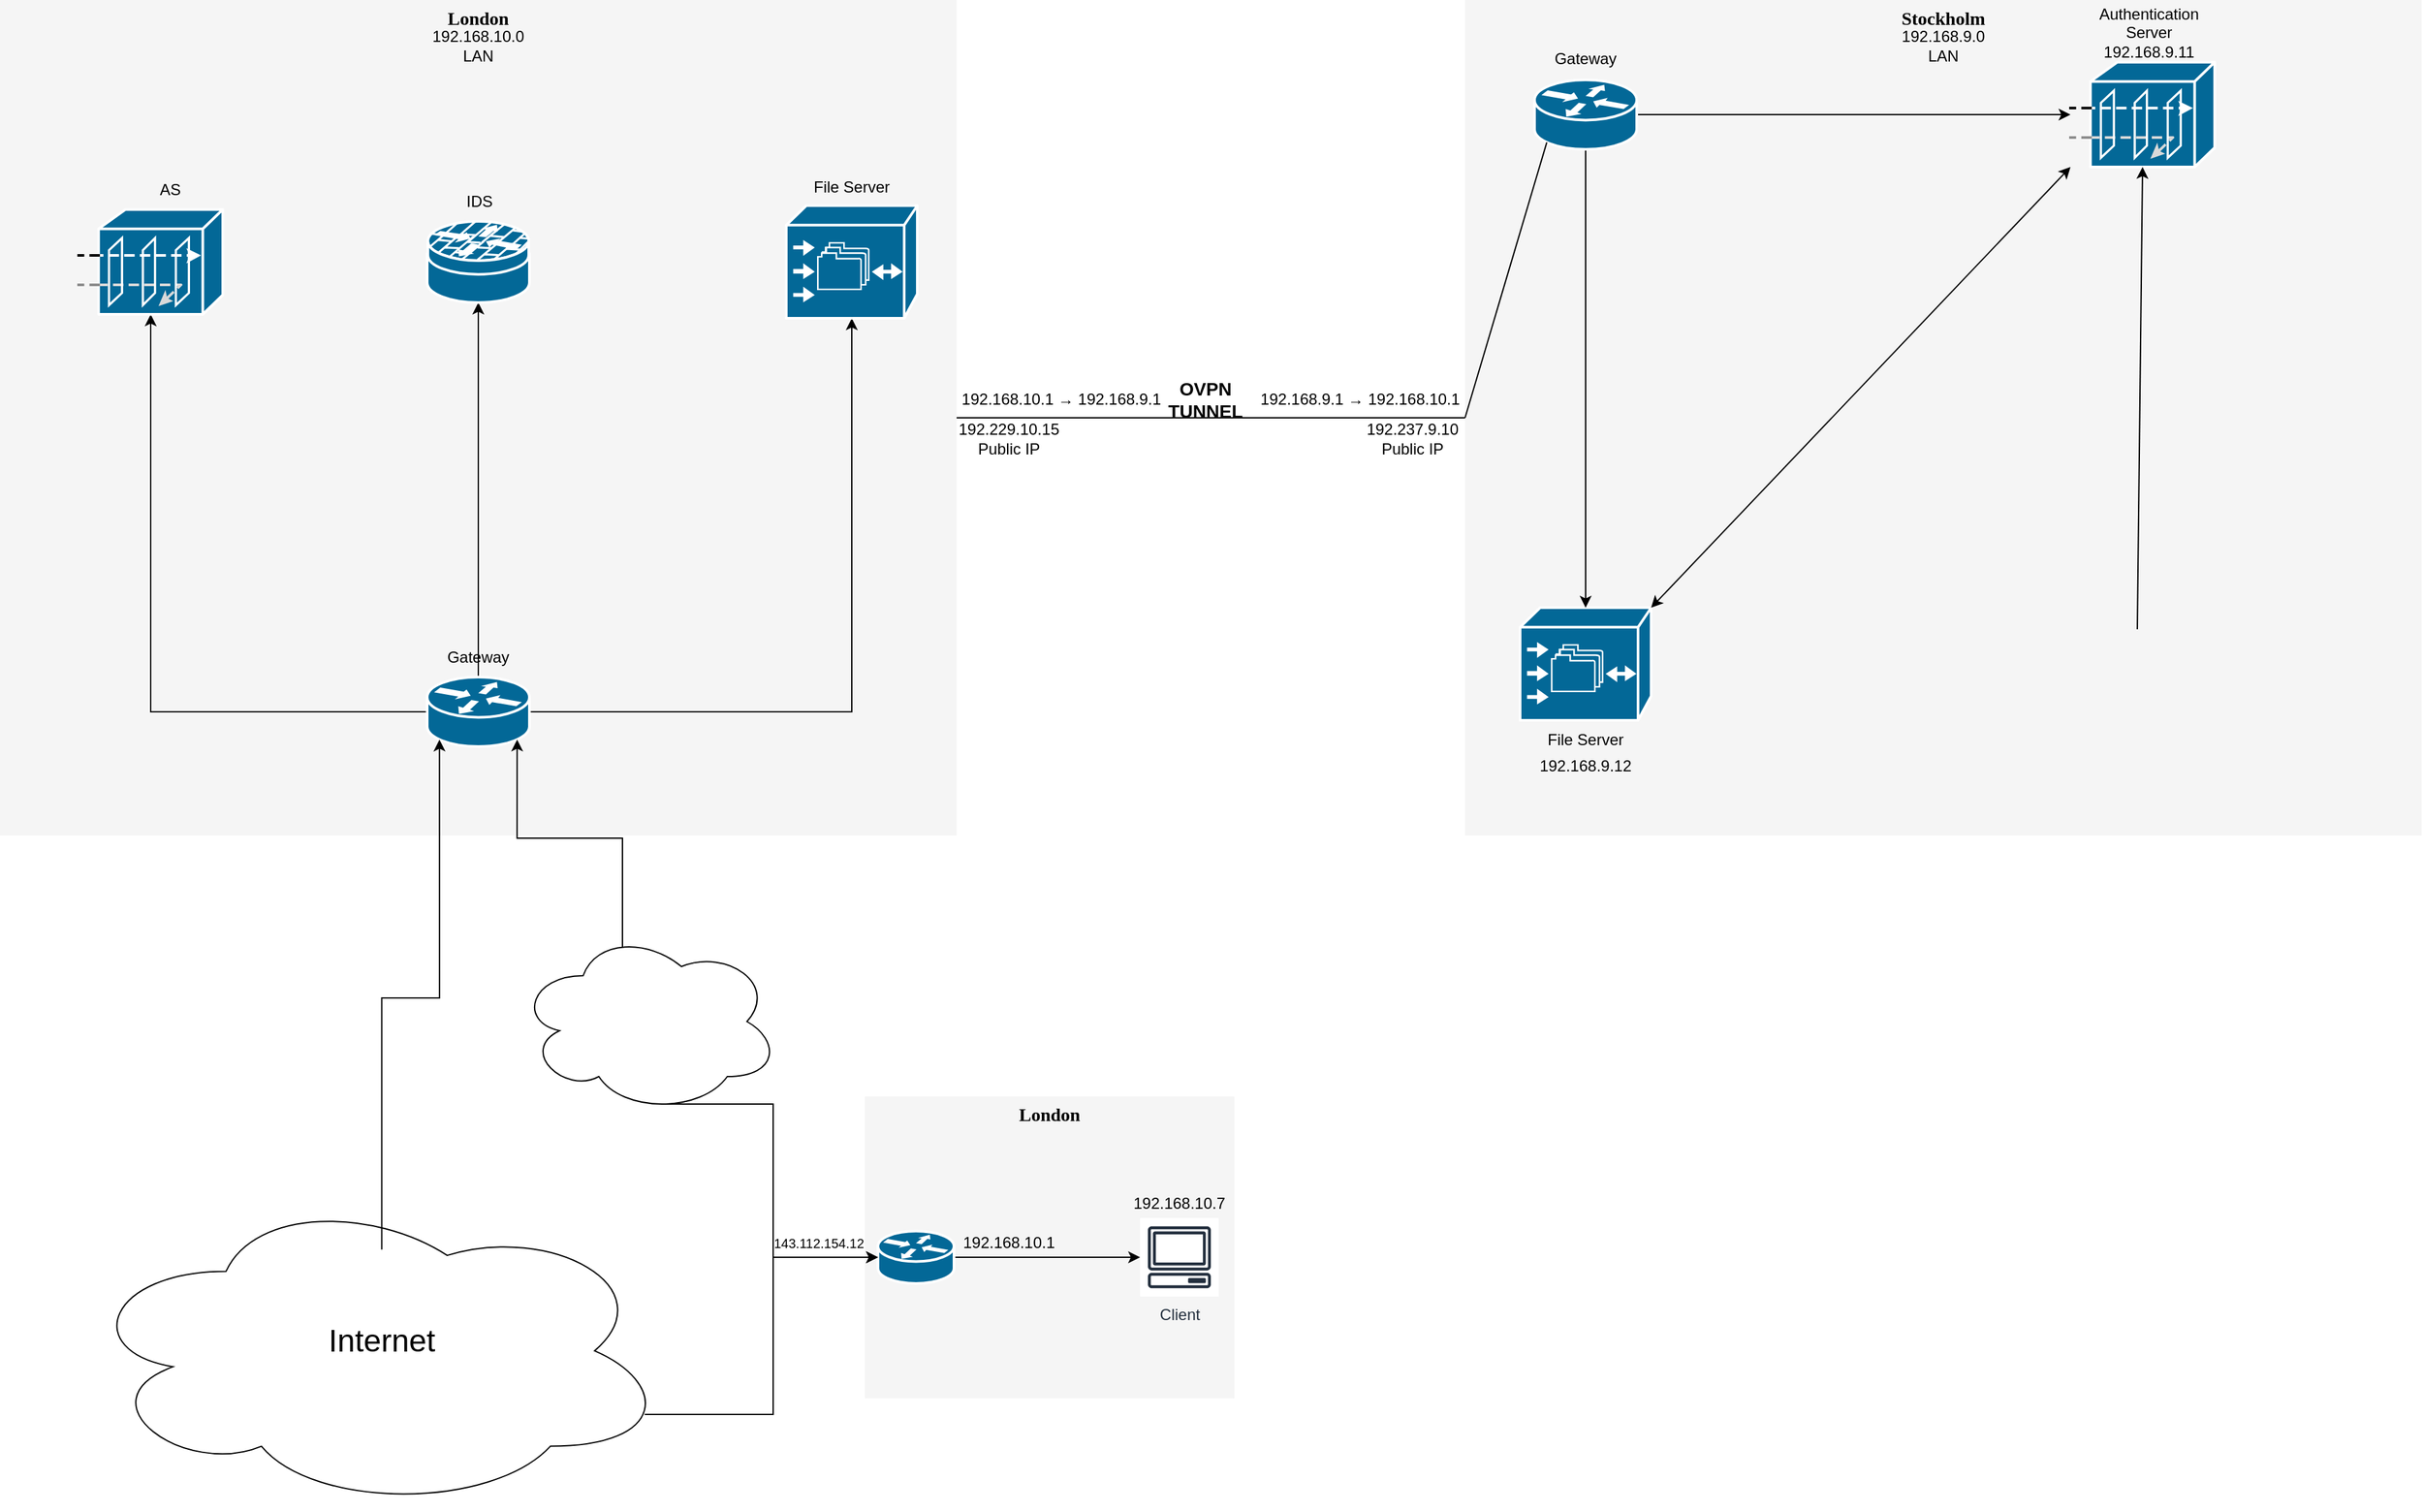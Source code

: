 <mxfile version="16.5.3" type="github">
  <diagram name="Page-1" id="c37626ed-c26b-45fb-9056-f9ebc6bb27b6">
    <mxGraphModel dx="-351" dy="795" grid="1" gridSize="10" guides="1" tooltips="1" connect="1" arrows="1" fold="1" page="1" pageScale="1" pageWidth="1100" pageHeight="850" background="none" math="0" shadow="0">
      <root>
        <mxCell id="0" />
        <mxCell id="1" parent="0" />
        <mxCell id="N28YlUNtLmQZ9LZBREEU-2" value="Stockholm" style="whiteSpace=wrap;html=1;rounded=0;shadow=0;comic=0;strokeWidth=1;fontFamily=Verdana;fontSize=14;fillColor=#f5f5f5;strokeColor=none;fontStyle=1;verticalAlign=top;" parent="1" vertex="1">
          <mxGeometry x="2218" y="120" width="730" height="638" as="geometry" />
        </mxCell>
        <mxCell id="1c7a67bf8fd3230f-20" value="" style="shape=mxgraph.cisco.storage.cisco_file_engine;html=1;dashed=0;fillColor=#036897;strokeColor=#ffffff;strokeWidth=2;verticalLabelPosition=bottom;verticalAlign=top;rounded=0;shadow=0;comic=0;fontFamily=Verdana;fontSize=12;" parent="1" vertex="1">
          <mxGeometry x="2260" y="584" width="100" height="86" as="geometry" />
        </mxCell>
        <mxCell id="N28YlUNtLmQZ9LZBREEU-1" value="London" style="whiteSpace=wrap;html=1;rounded=0;shadow=0;comic=0;strokeWidth=1;fontFamily=Verdana;fontSize=14;fillColor=#f5f5f5;strokeColor=none;fontStyle=1;verticalAlign=top;" parent="1" vertex="1">
          <mxGeometry x="1100" y="120" width="730" height="638" as="geometry" />
        </mxCell>
        <mxCell id="N28YlUNtLmQZ9LZBREEU-7" value="" style="endArrow=none;html=1;rounded=0;exitX=1;exitY=0.5;exitDx=0;exitDy=0;entryX=0;entryY=0.5;entryDx=0;entryDy=0;" parent="1" source="N28YlUNtLmQZ9LZBREEU-1" target="N28YlUNtLmQZ9LZBREEU-2" edge="1">
          <mxGeometry width="50" height="50" relative="1" as="geometry">
            <mxPoint x="1980" y="570" as="sourcePoint" />
            <mxPoint x="2030" y="520" as="targetPoint" />
          </mxGeometry>
        </mxCell>
        <mxCell id="N28YlUNtLmQZ9LZBREEU-8" value="&lt;h3&gt;OVPN TUNNEL&lt;/h3&gt;" style="text;html=1;strokeColor=none;fillColor=none;align=center;verticalAlign=middle;whiteSpace=wrap;rounded=0;" parent="1" vertex="1">
          <mxGeometry x="1990" y="410" width="60" height="30" as="geometry" />
        </mxCell>
        <mxCell id="N28YlUNtLmQZ9LZBREEU-9" value="192.237.9.10&lt;br&gt;Public IP" style="text;html=1;strokeColor=none;fillColor=none;align=center;verticalAlign=middle;whiteSpace=wrap;rounded=0;" parent="1" vertex="1">
          <mxGeometry x="2138" y="440" width="80" height="30" as="geometry" />
        </mxCell>
        <mxCell id="N28YlUNtLmQZ9LZBREEU-10" value="192.229.10.15&lt;br&gt;Public IP" style="text;html=1;strokeColor=none;fillColor=none;align=center;verticalAlign=middle;whiteSpace=wrap;rounded=0;" parent="1" vertex="1">
          <mxGeometry x="1830" y="440" width="80" height="30" as="geometry" />
        </mxCell>
        <mxCell id="N28YlUNtLmQZ9LZBREEU-13" value="File Server" style="text;html=1;strokeColor=none;fillColor=none;align=center;verticalAlign=middle;whiteSpace=wrap;rounded=0;" parent="1" vertex="1">
          <mxGeometry x="2280" y="670" width="60" height="30" as="geometry" />
        </mxCell>
        <mxCell id="N28YlUNtLmQZ9LZBREEU-33" style="edgeStyle=orthogonalEdgeStyle;rounded=0;orthogonalLoop=1;jettySize=auto;html=1;entryX=0;entryY=0.5;entryDx=0;entryDy=0;entryPerimeter=0;" parent="1" source="N28YlUNtLmQZ9LZBREEU-14" target="N28YlUNtLmQZ9LZBREEU-18" edge="1">
          <mxGeometry relative="1" as="geometry" />
        </mxCell>
        <mxCell id="N28YlUNtLmQZ9LZBREEU-34" style="edgeStyle=orthogonalEdgeStyle;rounded=0;orthogonalLoop=1;jettySize=auto;html=1;exitX=0.12;exitY=0.9;exitDx=0;exitDy=0;exitPerimeter=0;entryX=0.5;entryY=0;entryDx=0;entryDy=0;entryPerimeter=0;" parent="1" source="N28YlUNtLmQZ9LZBREEU-14" target="1c7a67bf8fd3230f-20" edge="1">
          <mxGeometry relative="1" as="geometry">
            <Array as="points">
              <mxPoint x="2310" y="229" />
            </Array>
          </mxGeometry>
        </mxCell>
        <mxCell id="N28YlUNtLmQZ9LZBREEU-14" value="" style="shape=mxgraph.cisco.routers.router;sketch=0;html=1;pointerEvents=1;dashed=0;fillColor=#036897;strokeColor=#ffffff;strokeWidth=2;verticalLabelPosition=bottom;verticalAlign=top;align=center;outlineConnect=0;" parent="1" vertex="1">
          <mxGeometry x="2271" y="181" width="78" height="53" as="geometry" />
        </mxCell>
        <mxCell id="N28YlUNtLmQZ9LZBREEU-15" value="Gateway" style="text;html=1;strokeColor=none;fillColor=none;align=center;verticalAlign=middle;whiteSpace=wrap;rounded=0;" parent="1" vertex="1">
          <mxGeometry x="2280" y="150" width="60" height="30" as="geometry" />
        </mxCell>
        <mxCell id="N28YlUNtLmQZ9LZBREEU-18" value="" style="shape=mxgraph.cisco.security.guard;sketch=0;html=1;pointerEvents=1;dashed=0;fillColor=#036897;strokeColor=#ffffff;strokeWidth=2;verticalLabelPosition=bottom;verticalAlign=top;align=center;outlineConnect=0;" parent="1" vertex="1">
          <mxGeometry x="2680" y="167.5" width="110" height="80" as="geometry" />
        </mxCell>
        <mxCell id="N28YlUNtLmQZ9LZBREEU-19" value="Authentication&lt;br&gt;Server&lt;br&gt;192.168.9.11" style="text;html=1;strokeColor=none;fillColor=none;align=center;verticalAlign=middle;whiteSpace=wrap;rounded=0;" parent="1" vertex="1">
          <mxGeometry x="2710" y="130" width="60" height="30" as="geometry" />
        </mxCell>
        <mxCell id="N28YlUNtLmQZ9LZBREEU-24" value="" style="endArrow=classic;startArrow=classic;html=1;rounded=0;exitX=1;exitY=0;exitDx=0;exitDy=0;exitPerimeter=0;entryX=0;entryY=1;entryDx=0;entryDy=0;entryPerimeter=0;" parent="1" source="1c7a67bf8fd3230f-20" target="N28YlUNtLmQZ9LZBREEU-18" edge="1">
          <mxGeometry width="50" height="50" relative="1" as="geometry">
            <mxPoint x="2370" y="560" as="sourcePoint" />
            <mxPoint x="2420" y="510" as="targetPoint" />
          </mxGeometry>
        </mxCell>
        <mxCell id="N28YlUNtLmQZ9LZBREEU-25" value="" style="endArrow=classic;html=1;rounded=0;entryX=0.5;entryY=1;entryDx=0;entryDy=0;entryPerimeter=0;exitX=0.5;exitY=0;exitDx=0;exitDy=0;exitPerimeter=0;" parent="1" target="N28YlUNtLmQZ9LZBREEU-18" edge="1">
          <mxGeometry width="50" height="50" relative="1" as="geometry">
            <mxPoint x="2731" y="600.5" as="sourcePoint" />
            <mxPoint x="2420" y="520" as="targetPoint" />
          </mxGeometry>
        </mxCell>
        <mxCell id="N28YlUNtLmQZ9LZBREEU-26" value="192.168.9.0&lt;br&gt;LAN" style="text;html=1;strokeColor=none;fillColor=none;align=center;verticalAlign=middle;whiteSpace=wrap;rounded=0;" parent="1" vertex="1">
          <mxGeometry x="2543" y="140" width="80" height="30" as="geometry" />
        </mxCell>
        <mxCell id="N28YlUNtLmQZ9LZBREEU-27" value="192.168.9.12" style="text;html=1;strokeColor=none;fillColor=none;align=center;verticalAlign=middle;whiteSpace=wrap;rounded=0;" parent="1" vertex="1">
          <mxGeometry x="2270" y="690" width="80" height="30" as="geometry" />
        </mxCell>
        <mxCell id="N28YlUNtLmQZ9LZBREEU-29" value="" style="endArrow=none;html=1;rounded=0;exitX=0;exitY=0.5;exitDx=0;exitDy=0;entryX=0.12;entryY=0.9;entryDx=0;entryDy=0;entryPerimeter=0;" parent="1" source="N28YlUNtLmQZ9LZBREEU-2" target="N28YlUNtLmQZ9LZBREEU-14" edge="1">
          <mxGeometry width="50" height="50" relative="1" as="geometry">
            <mxPoint x="2080" y="370" as="sourcePoint" />
            <mxPoint x="2130" y="320" as="targetPoint" />
          </mxGeometry>
        </mxCell>
        <mxCell id="N28YlUNtLmQZ9LZBREEU-37" value="Gateway" style="text;html=1;strokeColor=none;fillColor=none;align=center;verticalAlign=middle;whiteSpace=wrap;rounded=0;" parent="1" vertex="1">
          <mxGeometry x="1435" y="607" width="60" height="30" as="geometry" />
        </mxCell>
        <mxCell id="N28YlUNtLmQZ9LZBREEU-43" value="192.168.10.0&lt;br&gt;LAN" style="text;html=1;strokeColor=none;fillColor=none;align=center;verticalAlign=middle;whiteSpace=wrap;rounded=0;" parent="1" vertex="1">
          <mxGeometry x="1435" y="140" width="60" height="30" as="geometry" />
        </mxCell>
        <mxCell id="N28YlUNtLmQZ9LZBREEU-53" value="&lt;div style=&quot;text-align: left&quot;&gt;&lt;font style=&quot;font-size: 12px&quot;&gt;192.168.10.1&amp;nbsp;&lt;span style=&quot;text-align: center&quot;&gt;→ 192.168.9.1&lt;/span&gt;&lt;/font&gt;&lt;/div&gt;" style="text;html=1;strokeColor=none;fillColor=none;align=center;verticalAlign=middle;whiteSpace=wrap;rounded=0;" parent="1" vertex="1">
          <mxGeometry x="1830" y="410" width="160" height="30" as="geometry" />
        </mxCell>
        <mxCell id="N28YlUNtLmQZ9LZBREEU-54" value="&lt;div style=&quot;text-align: left&quot;&gt;&lt;font style=&quot;font-size: 12px&quot;&gt;192.168.9.1&amp;nbsp;&lt;span style=&quot;text-align: center&quot;&gt;→ 192.168.10.1&lt;/span&gt;&lt;/font&gt;&lt;/div&gt;" style="text;html=1;strokeColor=none;fillColor=none;align=center;verticalAlign=middle;whiteSpace=wrap;rounded=0;" parent="1" vertex="1">
          <mxGeometry x="2058" y="410" width="160" height="30" as="geometry" />
        </mxCell>
        <mxCell id="gRUcOE9CfGCtsJtimKDV-1" value="London" style="whiteSpace=wrap;html=1;rounded=0;shadow=0;comic=0;strokeWidth=1;fontFamily=Verdana;fontSize=14;fillColor=#f5f5f5;strokeColor=none;fontStyle=1;verticalAlign=top;" parent="1" vertex="1">
          <mxGeometry x="1760" y="957.25" width="282" height="230.5" as="geometry" />
        </mxCell>
        <mxCell id="hzm-aWV2wav2DxI-R75p-21" style="edgeStyle=orthogonalEdgeStyle;rounded=0;orthogonalLoop=1;jettySize=auto;html=1;exitX=1;exitY=0.5;exitDx=0;exitDy=0;exitPerimeter=0;fontSize=24;" edge="1" parent="1" source="gRUcOE9CfGCtsJtimKDV-7" target="hzm-aWV2wav2DxI-R75p-19">
          <mxGeometry relative="1" as="geometry" />
        </mxCell>
        <mxCell id="gRUcOE9CfGCtsJtimKDV-7" value="" style="shape=mxgraph.cisco.routers.router;sketch=0;html=1;pointerEvents=1;dashed=0;fillColor=#036897;strokeColor=#ffffff;strokeWidth=2;verticalLabelPosition=bottom;verticalAlign=top;align=center;outlineConnect=0;" parent="1" vertex="1">
          <mxGeometry x="1770" y="1060" width="58" height="40" as="geometry" />
        </mxCell>
        <mxCell id="VoIpoD_sD3zL7hZzoFKK-15" style="edgeStyle=orthogonalEdgeStyle;rounded=0;orthogonalLoop=1;jettySize=auto;html=1;exitX=0;exitY=0.5;exitDx=0;exitDy=0;exitPerimeter=0;entryX=0.5;entryY=1;entryDx=0;entryDy=0;entryPerimeter=0;fontSize=24;" parent="1" source="VoIpoD_sD3zL7hZzoFKK-5" target="VoIpoD_sD3zL7hZzoFKK-9" edge="1">
          <mxGeometry relative="1" as="geometry" />
        </mxCell>
        <mxCell id="VoIpoD_sD3zL7hZzoFKK-16" style="edgeStyle=orthogonalEdgeStyle;rounded=0;orthogonalLoop=1;jettySize=auto;html=1;exitX=1;exitY=0.5;exitDx=0;exitDy=0;exitPerimeter=0;entryX=0.5;entryY=1;entryDx=0;entryDy=0;entryPerimeter=0;fontSize=24;" parent="1" source="VoIpoD_sD3zL7hZzoFKK-5" target="VoIpoD_sD3zL7hZzoFKK-10" edge="1">
          <mxGeometry relative="1" as="geometry" />
        </mxCell>
        <mxCell id="VoIpoD_sD3zL7hZzoFKK-17" style="edgeStyle=orthogonalEdgeStyle;rounded=0;orthogonalLoop=1;jettySize=auto;html=1;exitX=0.5;exitY=0;exitDx=0;exitDy=0;exitPerimeter=0;entryX=0.5;entryY=1;entryDx=0;entryDy=0;entryPerimeter=0;fontSize=24;" parent="1" source="VoIpoD_sD3zL7hZzoFKK-5" target="VoIpoD_sD3zL7hZzoFKK-12" edge="1">
          <mxGeometry relative="1" as="geometry" />
        </mxCell>
        <mxCell id="VoIpoD_sD3zL7hZzoFKK-5" value="" style="shape=mxgraph.cisco.routers.router;sketch=0;html=1;pointerEvents=1;dashed=0;fillColor=#036897;strokeColor=#ffffff;strokeWidth=2;verticalLabelPosition=bottom;verticalAlign=top;align=center;outlineConnect=0;" parent="1" vertex="1">
          <mxGeometry x="1426" y="637" width="78" height="53" as="geometry" />
        </mxCell>
        <mxCell id="VoIpoD_sD3zL7hZzoFKK-9" value="" style="shape=mxgraph.cisco.security.guard;sketch=0;html=1;pointerEvents=1;dashed=0;fillColor=#036897;strokeColor=#ffffff;strokeWidth=2;verticalLabelPosition=bottom;verticalAlign=top;align=center;outlineConnect=0;" parent="1" vertex="1">
          <mxGeometry x="1160" y="280" width="110" height="80" as="geometry" />
        </mxCell>
        <mxCell id="VoIpoD_sD3zL7hZzoFKK-10" value="" style="shape=mxgraph.cisco.storage.cisco_file_engine;html=1;dashed=0;fillColor=#036897;strokeColor=#ffffff;strokeWidth=2;verticalLabelPosition=bottom;verticalAlign=top;rounded=0;shadow=0;comic=0;fontFamily=Verdana;fontSize=12;" parent="1" vertex="1">
          <mxGeometry x="1700" y="277" width="100" height="86" as="geometry" />
        </mxCell>
        <mxCell id="hzm-aWV2wav2DxI-R75p-27" style="edgeStyle=orthogonalEdgeStyle;rounded=0;orthogonalLoop=1;jettySize=auto;html=1;exitX=0.96;exitY=0.7;exitDx=0;exitDy=0;exitPerimeter=0;entryX=0;entryY=0.5;entryDx=0;entryDy=0;entryPerimeter=0;fontSize=12;" edge="1" parent="1" source="VoIpoD_sD3zL7hZzoFKK-11" target="gRUcOE9CfGCtsJtimKDV-7">
          <mxGeometry relative="1" as="geometry" />
        </mxCell>
        <mxCell id="VoIpoD_sD3zL7hZzoFKK-11" value="" style="ellipse;shape=cloud;whiteSpace=wrap;html=1;fontSize=24;" parent="1" vertex="1">
          <mxGeometry x="1160" y="1030" width="450" height="242.87" as="geometry" />
        </mxCell>
        <mxCell id="hzm-aWV2wav2DxI-R75p-15" style="edgeStyle=orthogonalEdgeStyle;rounded=0;orthogonalLoop=1;jettySize=auto;html=1;entryX=0.12;entryY=0.9;entryDx=0;entryDy=0;entryPerimeter=0;fontSize=24;" edge="1" parent="1" source="VoIpoD_sD3zL7hZzoFKK-2" target="VoIpoD_sD3zL7hZzoFKK-5">
          <mxGeometry relative="1" as="geometry" />
        </mxCell>
        <mxCell id="VoIpoD_sD3zL7hZzoFKK-2" value="&lt;font style=&quot;font-size: 24px&quot;&gt;Internet&lt;/font&gt;" style="text;html=1;strokeColor=none;fillColor=none;align=center;verticalAlign=middle;whiteSpace=wrap;rounded=0;" parent="1" vertex="1">
          <mxGeometry x="1329.72" y="1074.12" width="123.19" height="140" as="geometry" />
        </mxCell>
        <mxCell id="VoIpoD_sD3zL7hZzoFKK-12" value="" style="shape=mxgraph.cisco.security.router_firewall;sketch=0;html=1;pointerEvents=1;dashed=0;fillColor=#036897;strokeColor=#ffffff;strokeWidth=2;verticalLabelPosition=bottom;verticalAlign=top;align=center;outlineConnect=0;fontSize=24;" parent="1" vertex="1">
          <mxGeometry x="1426" y="289" width="78" height="62" as="geometry" />
        </mxCell>
        <mxCell id="VoIpoD_sD3zL7hZzoFKK-18" value="File Server" style="text;html=1;strokeColor=none;fillColor=none;align=center;verticalAlign=middle;whiteSpace=wrap;rounded=0;" parent="1" vertex="1">
          <mxGeometry x="1710" y="247.5" width="80" height="30" as="geometry" />
        </mxCell>
        <mxCell id="hzm-aWV2wav2DxI-R75p-2" value="AS" style="text;html=1;strokeColor=none;fillColor=none;align=center;verticalAlign=middle;whiteSpace=wrap;rounded=0;" vertex="1" parent="1">
          <mxGeometry x="1190" y="250" width="80" height="30" as="geometry" />
        </mxCell>
        <mxCell id="hzm-aWV2wav2DxI-R75p-3" value="IDS" style="text;html=1;strokeColor=none;fillColor=none;align=center;verticalAlign=middle;whiteSpace=wrap;rounded=0;" vertex="1" parent="1">
          <mxGeometry x="1426" y="259" width="80" height="30" as="geometry" />
        </mxCell>
        <mxCell id="hzm-aWV2wav2DxI-R75p-9" style="edgeStyle=orthogonalEdgeStyle;rounded=0;orthogonalLoop=1;jettySize=auto;html=1;exitX=0.4;exitY=0.1;exitDx=0;exitDy=0;exitPerimeter=0;entryX=0.88;entryY=0.9;entryDx=0;entryDy=0;entryPerimeter=0;fontSize=24;" edge="1" parent="1" source="hzm-aWV2wav2DxI-R75p-6" target="VoIpoD_sD3zL7hZzoFKK-5">
          <mxGeometry relative="1" as="geometry" />
        </mxCell>
        <mxCell id="hzm-aWV2wav2DxI-R75p-28" style="edgeStyle=orthogonalEdgeStyle;rounded=0;orthogonalLoop=1;jettySize=auto;html=1;exitX=0.55;exitY=0.95;exitDx=0;exitDy=0;exitPerimeter=0;entryX=0;entryY=0.5;entryDx=0;entryDy=0;entryPerimeter=0;fontSize=12;" edge="1" parent="1" source="hzm-aWV2wav2DxI-R75p-6" target="gRUcOE9CfGCtsJtimKDV-7">
          <mxGeometry relative="1" as="geometry">
            <Array as="points">
              <mxPoint x="1690" y="963" />
              <mxPoint x="1690" y="1080" />
            </Array>
          </mxGeometry>
        </mxCell>
        <mxCell id="hzm-aWV2wav2DxI-R75p-6" value="" style="ellipse;shape=cloud;whiteSpace=wrap;html=1;fontSize=24;" vertex="1" parent="1">
          <mxGeometry x="1495" y="830" width="200" height="140" as="geometry" />
        </mxCell>
        <mxCell id="hzm-aWV2wav2DxI-R75p-19" value="Client" style="sketch=0;outlineConnect=0;fontColor=#232F3E;gradientColor=none;strokeColor=#232F3E;fillColor=#ffffff;dashed=0;verticalLabelPosition=bottom;verticalAlign=top;align=center;html=1;fontSize=12;fontStyle=0;aspect=fixed;shape=mxgraph.aws4.resourceIcon;resIcon=mxgraph.aws4.client;" vertex="1" parent="1">
          <mxGeometry x="1970" y="1050" width="60" height="60" as="geometry" />
        </mxCell>
        <mxCell id="hzm-aWV2wav2DxI-R75p-22" value="&lt;font style=&quot;font-size: 12px&quot;&gt;192.168.10.1&lt;/font&gt;" style="text;html=1;strokeColor=none;fillColor=none;align=center;verticalAlign=middle;whiteSpace=wrap;rounded=0;fontSize=24;" vertex="1" parent="1">
          <mxGeometry x="1840" y="1050" width="60" height="30" as="geometry" />
        </mxCell>
        <mxCell id="hzm-aWV2wav2DxI-R75p-23" value="&lt;font style=&quot;font-size: 12px&quot;&gt;192.168.10.7&lt;/font&gt;" style="text;html=1;strokeColor=none;fillColor=none;align=center;verticalAlign=middle;whiteSpace=wrap;rounded=0;fontSize=24;" vertex="1" parent="1">
          <mxGeometry x="1970" y="1020" width="60" height="30" as="geometry" />
        </mxCell>
        <mxCell id="hzm-aWV2wav2DxI-R75p-29" value="&lt;font style=&quot;font-size: 10px&quot;&gt;143.112.154.12&lt;/font&gt;" style="text;html=1;strokeColor=none;fillColor=none;align=center;verticalAlign=middle;whiteSpace=wrap;rounded=0;fontSize=24;" vertex="1" parent="1">
          <mxGeometry x="1695" y="1050" width="60" height="30" as="geometry" />
        </mxCell>
      </root>
    </mxGraphModel>
  </diagram>
</mxfile>
